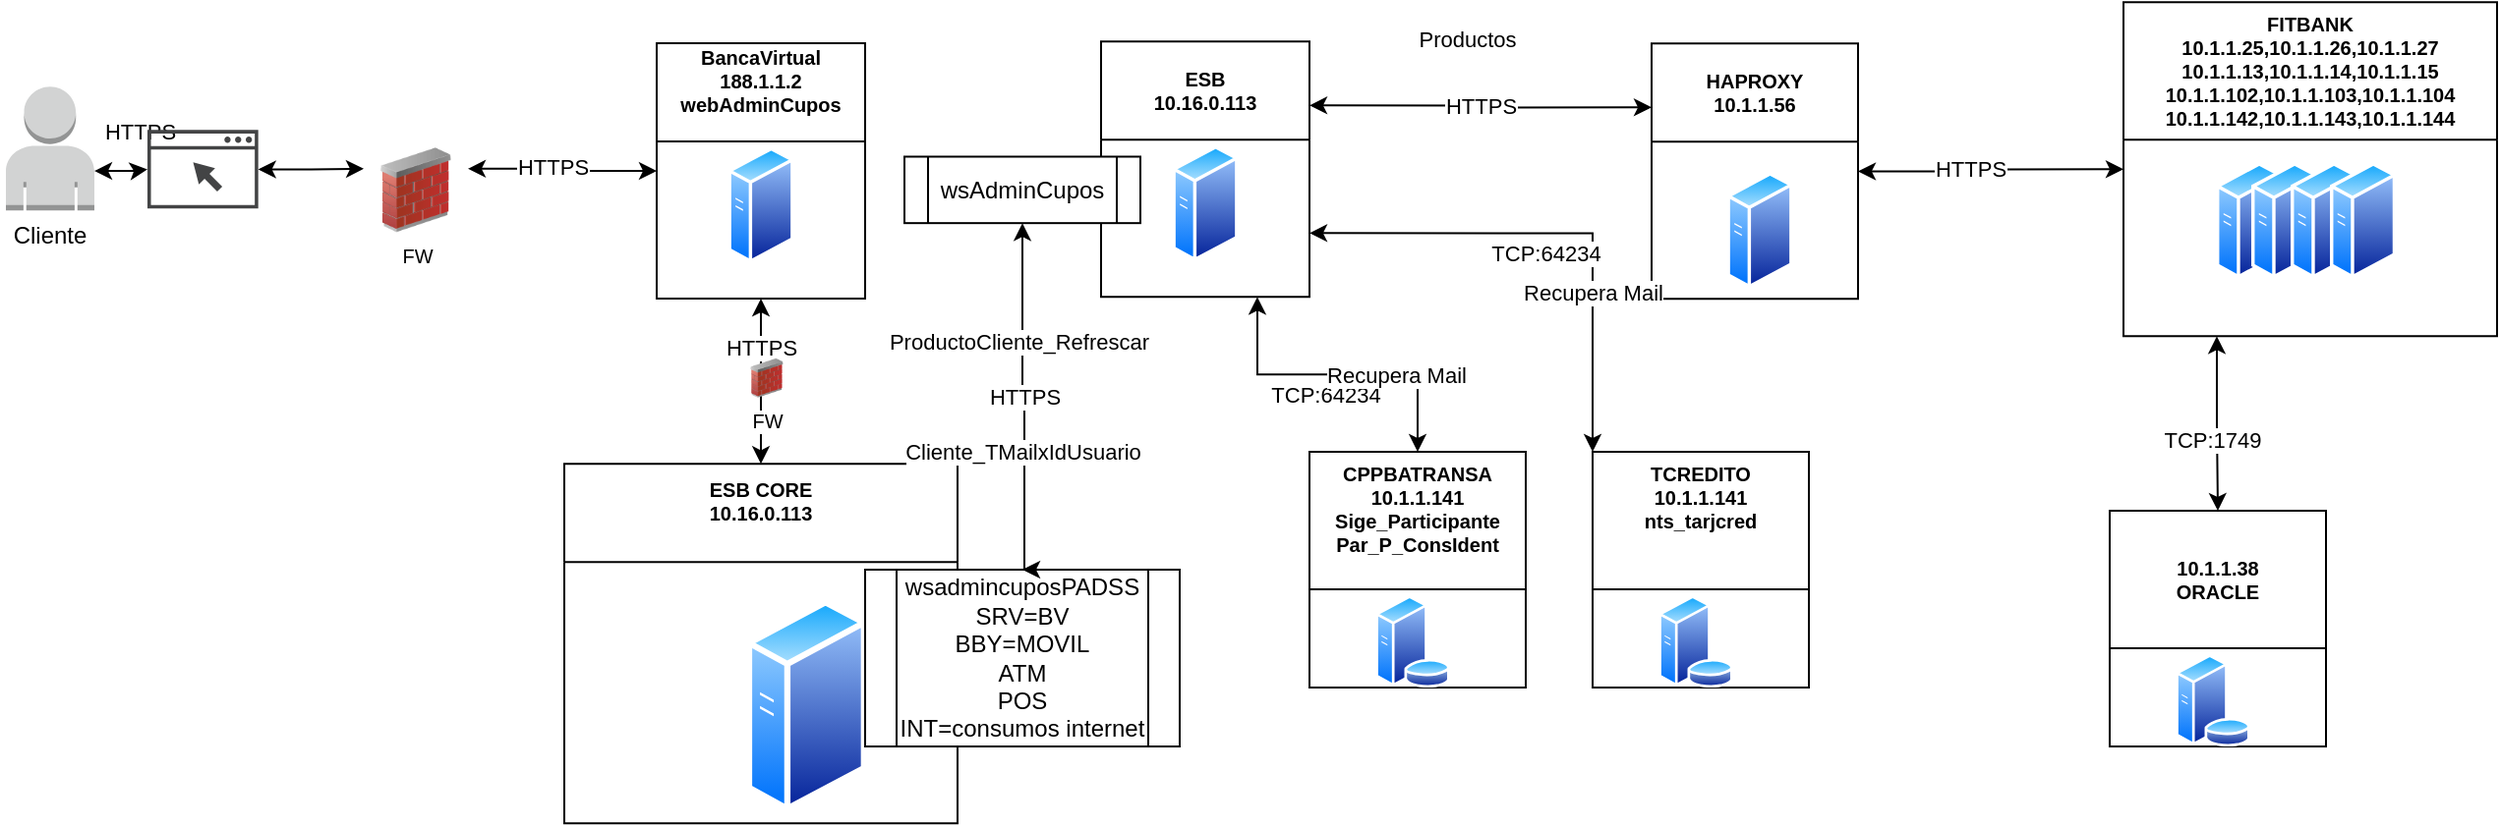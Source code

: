 <mxfile version="21.3.7" type="github">
  <diagram name="Page-1" id="Z4hU_i1W0K4hISijN-ml">
    <mxGraphModel dx="887" dy="362" grid="1" gridSize="10" guides="1" tooltips="1" connect="1" arrows="1" fold="1" page="1" pageScale="1" pageWidth="850" pageHeight="1100" math="0" shadow="0">
      <root>
        <mxCell id="0" />
        <mxCell id="1" parent="0" />
        <mxCell id="tt0dRa5JOj4n6_rr54RX-1" style="edgeStyle=orthogonalEdgeStyle;rounded=0;orthogonalLoop=1;jettySize=auto;html=1;exitX=1;exitY=0.25;exitDx=0;exitDy=0;startArrow=classic;startFill=1;entryX=0;entryY=0.5;entryDx=0;entryDy=0;" parent="1" source="tt0dRa5JOj4n6_rr54RX-4" target="tt0dRa5JOj4n6_rr54RX-15" edge="1">
          <mxGeometry relative="1" as="geometry">
            <mxPoint x="511" y="185" as="targetPoint" />
          </mxGeometry>
        </mxCell>
        <mxCell id="tt0dRa5JOj4n6_rr54RX-2" value="HTTPS" style="edgeLabel;html=1;align=center;verticalAlign=middle;resizable=0;points=[];" parent="tt0dRa5JOj4n6_rr54RX-1" vertex="1" connectable="0">
          <mxGeometry x="-0.12" y="1" relative="1" as="geometry">
            <mxPoint as="offset" />
          </mxGeometry>
        </mxCell>
        <mxCell id="tt0dRa5JOj4n6_rr54RX-3" value="HTTPS" style="edgeLabel;html=1;align=center;verticalAlign=middle;resizable=0;points=[];" parent="tt0dRa5JOj4n6_rr54RX-1" vertex="1" connectable="0">
          <mxGeometry x="-0.12" y="1" relative="1" as="geometry">
            <mxPoint x="-210" y="-18" as="offset" />
          </mxGeometry>
        </mxCell>
        <mxCell id="tt0dRa5JOj4n6_rr54RX-4" value="FW" style="image;html=1;image=img/lib/clip_art/networking/Firewall_02_128x128.png;fontSize=10;" parent="1" vertex="1">
          <mxGeometry x="195" y="95.17" width="53" height="43" as="geometry" />
        </mxCell>
        <mxCell id="tt0dRa5JOj4n6_rr54RX-5" value="ESB CORE&#xa;10.16.0.113&#xa;" style="swimlane;startSize=50;fontSize=10;" parent="1" vertex="1">
          <mxGeometry x="297" y="256.17" width="200" height="183" as="geometry">
            <mxRectangle x="310" y="150" width="130" height="23" as="alternateBounds" />
          </mxGeometry>
        </mxCell>
        <mxCell id="tt0dRa5JOj4n6_rr54RX-6" value="" style="aspect=fixed;perimeter=ellipsePerimeter;html=1;align=center;shadow=0;dashed=0;spacingTop=3;image;image=img/lib/active_directory/generic_server.svg;fontSize=10;" parent="tt0dRa5JOj4n6_rr54RX-5" vertex="1">
          <mxGeometry x="92.4" y="68" width="61.6" height="110" as="geometry" />
        </mxCell>
        <mxCell id="tt0dRa5JOj4n6_rr54RX-7" style="edgeStyle=orthogonalEdgeStyle;rounded=0;orthogonalLoop=1;jettySize=auto;html=1;exitX=1;exitY=0.68;exitDx=0;exitDy=0;exitPerimeter=0;startArrow=classic;startFill=1;" parent="1" source="tt0dRa5JOj4n6_rr54RX-11" target="tt0dRa5JOj4n6_rr54RX-9" edge="1">
          <mxGeometry relative="1" as="geometry" />
        </mxCell>
        <mxCell id="tt0dRa5JOj4n6_rr54RX-8" style="edgeStyle=orthogonalEdgeStyle;rounded=0;orthogonalLoop=1;jettySize=auto;html=1;entryX=0;entryY=0.25;entryDx=0;entryDy=0;startArrow=classic;startFill=1;" parent="1" source="tt0dRa5JOj4n6_rr54RX-9" target="tt0dRa5JOj4n6_rr54RX-4" edge="1">
          <mxGeometry relative="1" as="geometry" />
        </mxCell>
        <mxCell id="tt0dRa5JOj4n6_rr54RX-9" value="" style="sketch=0;pointerEvents=1;shadow=0;dashed=0;html=1;strokeColor=none;fillColor=#434445;aspect=fixed;labelPosition=center;verticalLabelPosition=bottom;verticalAlign=top;align=center;outlineConnect=0;shape=mxgraph.vvd.web_browser;" parent="1" vertex="1">
          <mxGeometry x="85" y="86.17" width="56.34" height="40" as="geometry" />
        </mxCell>
        <mxCell id="tt0dRa5JOj4n6_rr54RX-10" value="" style="group" parent="1" vertex="1" connectable="0">
          <mxGeometry x="10" y="64.17" width="50" height="86" as="geometry" />
        </mxCell>
        <mxCell id="tt0dRa5JOj4n6_rr54RX-11" value="" style="outlineConnect=0;dashed=0;verticalLabelPosition=bottom;verticalAlign=top;align=center;html=1;shape=mxgraph.aws3.user;fillColor=#D2D3D3;gradientColor=none;" parent="tt0dRa5JOj4n6_rr54RX-10" vertex="1">
          <mxGeometry x="3" width="45" height="63" as="geometry" />
        </mxCell>
        <mxCell id="tt0dRa5JOj4n6_rr54RX-12" value="Cliente" style="text;html=1;align=center;verticalAlign=middle;resizable=0;points=[];autosize=1;strokeColor=none;fillColor=none;" parent="tt0dRa5JOj4n6_rr54RX-10" vertex="1">
          <mxGeometry y="66" width="50" height="20" as="geometry" />
        </mxCell>
        <mxCell id="tt0dRa5JOj4n6_rr54RX-13" style="edgeStyle=orthogonalEdgeStyle;rounded=0;orthogonalLoop=1;jettySize=auto;html=1;exitX=0.5;exitY=1;exitDx=0;exitDy=0;entryX=0.5;entryY=0;entryDx=0;entryDy=0;startArrow=classic;startFill=1;" parent="1" source="tt0dRa5JOj4n6_rr54RX-15" target="tt0dRa5JOj4n6_rr54RX-5" edge="1">
          <mxGeometry relative="1" as="geometry" />
        </mxCell>
        <mxCell id="tt0dRa5JOj4n6_rr54RX-14" value="HTTPS" style="edgeLabel;html=1;align=center;verticalAlign=middle;resizable=0;points=[];" parent="tt0dRa5JOj4n6_rr54RX-13" vertex="1" connectable="0">
          <mxGeometry x="0.13" y="-2" relative="1" as="geometry">
            <mxPoint x="2" y="-23" as="offset" />
          </mxGeometry>
        </mxCell>
        <mxCell id="tt0dRa5JOj4n6_rr54RX-15" value="BancaVirtual&#xa;188.1.1.2&#xa;webAdminCupos&#xa;" style="swimlane;startSize=50;fontSize=10;" parent="1" vertex="1">
          <mxGeometry x="344" y="42" width="106" height="130" as="geometry">
            <mxRectangle x="310" y="150" width="130" height="23" as="alternateBounds" />
          </mxGeometry>
        </mxCell>
        <mxCell id="tt0dRa5JOj4n6_rr54RX-16" value="" style="aspect=fixed;perimeter=ellipsePerimeter;html=1;align=center;shadow=0;dashed=0;spacingTop=3;image;image=img/lib/active_directory/generic_server.svg;fontSize=10;" parent="tt0dRa5JOj4n6_rr54RX-15" vertex="1">
          <mxGeometry x="36.2" y="52.34" width="33.6" height="60" as="geometry" />
        </mxCell>
        <mxCell id="tt0dRa5JOj4n6_rr54RX-18" value="wsadmincuposPADSS&lt;br&gt;SRV=BV&lt;br&gt;BBY=MOVIL&lt;br&gt;ATM&lt;br&gt;POS&lt;br&gt;INT=consumos internet" style="shape=process;whiteSpace=wrap;html=1;backgroundOutline=1;" parent="1" vertex="1">
          <mxGeometry x="450" y="310" width="160" height="90" as="geometry" />
        </mxCell>
        <mxCell id="tt0dRa5JOj4n6_rr54RX-19" value="FW" style="image;html=1;image=img/lib/clip_art/networking/Firewall_02_128x128.png;fontSize=10;" parent="1" vertex="1">
          <mxGeometry x="385.5" y="202.42" width="29" height="20" as="geometry" />
        </mxCell>
        <mxCell id="tt0dRa5JOj4n6_rr54RX-20" value="FITBANK&#xa;10.1.1.25,10.1.1.26,10.1.1.27&#xa;10.1.1.13,10.1.1.14,10.1.1.15&#xa;10.1.1.102,10.1.1.103,10.1.1.104&#xa;10.1.1.142,10.1.1.143,10.1.1.144" style="swimlane;startSize=70;fontSize=10;" parent="1" vertex="1">
          <mxGeometry x="1090" y="21.17" width="190" height="170" as="geometry">
            <mxRectangle x="310" y="150" width="130" height="23" as="alternateBounds" />
          </mxGeometry>
        </mxCell>
        <mxCell id="tt0dRa5JOj4n6_rr54RX-21" value="" style="aspect=fixed;perimeter=ellipsePerimeter;html=1;align=center;shadow=0;dashed=0;spacingTop=3;image;image=img/lib/active_directory/generic_server.svg;fontSize=10;" parent="tt0dRa5JOj4n6_rr54RX-20" vertex="1">
          <mxGeometry x="47" y="81" width="33.6" height="60" as="geometry" />
        </mxCell>
        <mxCell id="tt0dRa5JOj4n6_rr54RX-22" value="" style="aspect=fixed;perimeter=ellipsePerimeter;html=1;align=center;shadow=0;dashed=0;spacingTop=3;image;image=img/lib/active_directory/generic_server.svg;fontSize=10;" parent="tt0dRa5JOj4n6_rr54RX-20" vertex="1">
          <mxGeometry x="65" y="81" width="33.6" height="60" as="geometry" />
        </mxCell>
        <mxCell id="tt0dRa5JOj4n6_rr54RX-23" value="" style="aspect=fixed;perimeter=ellipsePerimeter;html=1;align=center;shadow=0;dashed=0;spacingTop=3;image;image=img/lib/active_directory/generic_server.svg;fontSize=10;" parent="tt0dRa5JOj4n6_rr54RX-20" vertex="1">
          <mxGeometry x="85" y="81" width="33.6" height="60" as="geometry" />
        </mxCell>
        <mxCell id="tt0dRa5JOj4n6_rr54RX-24" value="" style="aspect=fixed;perimeter=ellipsePerimeter;html=1;align=center;shadow=0;dashed=0;spacingTop=3;image;image=img/lib/active_directory/generic_server.svg;fontSize=10;" parent="tt0dRa5JOj4n6_rr54RX-20" vertex="1">
          <mxGeometry x="105" y="81" width="33.6" height="60" as="geometry" />
        </mxCell>
        <mxCell id="tt0dRa5JOj4n6_rr54RX-25" style="edgeStyle=orthogonalEdgeStyle;rounded=0;orthogonalLoop=1;jettySize=auto;html=1;entryX=0;entryY=0.5;entryDx=0;entryDy=0;startArrow=classic;startFill=1;" parent="1" source="tt0dRa5JOj4n6_rr54RX-27" target="tt0dRa5JOj4n6_rr54RX-20" edge="1">
          <mxGeometry relative="1" as="geometry">
            <mxPoint x="942.5" y="170" as="targetPoint" />
          </mxGeometry>
        </mxCell>
        <mxCell id="tt0dRa5JOj4n6_rr54RX-26" value="HTTPS" style="edgeLabel;html=1;align=center;verticalAlign=middle;resizable=0;points=[];" parent="tt0dRa5JOj4n6_rr54RX-25" vertex="1" connectable="0">
          <mxGeometry x="-0.181" y="1" relative="1" as="geometry">
            <mxPoint x="1" as="offset" />
          </mxGeometry>
        </mxCell>
        <mxCell id="tt0dRa5JOj4n6_rr54RX-27" value="HAPROXY&#xa;10.1.1.56" style="swimlane;startSize=50;fontSize=10;" parent="1" vertex="1">
          <mxGeometry x="850" y="42.17" width="105" height="130" as="geometry">
            <mxRectangle x="310" y="150" width="130" height="23" as="alternateBounds" />
          </mxGeometry>
        </mxCell>
        <mxCell id="tt0dRa5JOj4n6_rr54RX-28" value="" style="aspect=fixed;perimeter=ellipsePerimeter;html=1;align=center;shadow=0;dashed=0;spacingTop=3;image;image=img/lib/active_directory/generic_server.svg;fontSize=10;" parent="tt0dRa5JOj4n6_rr54RX-27" vertex="1">
          <mxGeometry x="38.2" y="65" width="33.6" height="60" as="geometry" />
        </mxCell>
        <mxCell id="tt0dRa5JOj4n6_rr54RX-29" style="edgeStyle=orthogonalEdgeStyle;rounded=0;orthogonalLoop=1;jettySize=auto;html=1;exitX=0.75;exitY=1;exitDx=0;exitDy=0;entryX=0.5;entryY=0;entryDx=0;entryDy=0;startArrow=classic;startFill=1;" parent="1" source="mSPwb1oSsL_XrIytxSTT-1" target="tt0dRa5JOj4n6_rr54RX-31" edge="1">
          <mxGeometry relative="1" as="geometry">
            <mxPoint x="660" y="550" as="sourcePoint" />
          </mxGeometry>
        </mxCell>
        <mxCell id="tt0dRa5JOj4n6_rr54RX-30" value="TCP:64234" style="edgeLabel;html=1;align=center;verticalAlign=middle;resizable=0;points=[];" parent="tt0dRa5JOj4n6_rr54RX-29" vertex="1" connectable="0">
          <mxGeometry x="-0.041" relative="1" as="geometry">
            <mxPoint x="-3" y="10" as="offset" />
          </mxGeometry>
        </mxCell>
        <mxCell id="mSPwb1oSsL_XrIytxSTT-3" value="Recupera Mail" style="edgeLabel;html=1;align=center;verticalAlign=middle;resizable=0;points=[];" vertex="1" connectable="0" parent="tt0dRa5JOj4n6_rr54RX-29">
          <mxGeometry x="0.365" relative="1" as="geometry">
            <mxPoint as="offset" />
          </mxGeometry>
        </mxCell>
        <mxCell id="tt0dRa5JOj4n6_rr54RX-31" value="CPPBATRANSA&#xa;10.1.1.141&#xa;Sige_Participante&#xa;Par_P_ConsIdent&#xa;" style="swimlane;startSize=70;fontSize=10;" parent="1" vertex="1">
          <mxGeometry x="676" y="250.0" width="110" height="120" as="geometry">
            <mxRectangle x="310" y="150" width="130" height="23" as="alternateBounds" />
          </mxGeometry>
        </mxCell>
        <mxCell id="tt0dRa5JOj4n6_rr54RX-32" value="" style="aspect=fixed;perimeter=ellipsePerimeter;html=1;align=center;shadow=0;dashed=0;spacingTop=3;image;image=img/lib/active_directory/database_server.svg;" parent="tt0dRa5JOj4n6_rr54RX-31" vertex="1">
          <mxGeometry x="33.2" y="73" width="38.54" height="47" as="geometry" />
        </mxCell>
        <mxCell id="tt0dRa5JOj4n6_rr54RX-36" value="HTTPS" style="edgeStyle=orthogonalEdgeStyle;rounded=0;orthogonalLoop=1;jettySize=auto;html=1;startArrow=classic;startFill=1;entryX=0.5;entryY=0;entryDx=0;entryDy=0;exitX=0.5;exitY=1;exitDx=0;exitDy=0;" parent="1" edge="1" source="mSPwb1oSsL_XrIytxSTT-6">
          <mxGeometry relative="1" as="geometry">
            <mxPoint x="530" y="310" as="targetPoint" />
            <mxPoint x="530.49" y="130.112" as="sourcePoint" />
            <Array as="points">
              <mxPoint x="530" y="222" />
              <mxPoint x="531" y="222" />
            </Array>
          </mxGeometry>
        </mxCell>
        <mxCell id="mSPwb1oSsL_XrIytxSTT-7" value="ProductoCliente_Refrescar" style="edgeLabel;html=1;align=center;verticalAlign=middle;resizable=0;points=[];" vertex="1" connectable="0" parent="tt0dRa5JOj4n6_rr54RX-36">
          <mxGeometry x="-0.328" y="-2" relative="1" as="geometry">
            <mxPoint as="offset" />
          </mxGeometry>
        </mxCell>
        <mxCell id="mSPwb1oSsL_XrIytxSTT-8" value="Cliente_TMailxIdUsuario" style="edgeLabel;html=1;align=center;verticalAlign=middle;resizable=0;points=[];" vertex="1" connectable="0" parent="tt0dRa5JOj4n6_rr54RX-36">
          <mxGeometry x="0.312" y="-1" relative="1" as="geometry">
            <mxPoint as="offset" />
          </mxGeometry>
        </mxCell>
        <mxCell id="mSPwb1oSsL_XrIytxSTT-1" value="ESB&#xa;10.16.0.113" style="swimlane;startSize=50;fontSize=10;" vertex="1" parent="1">
          <mxGeometry x="570" y="41.17" width="106" height="130" as="geometry">
            <mxRectangle x="310" y="150" width="130" height="23" as="alternateBounds" />
          </mxGeometry>
        </mxCell>
        <mxCell id="mSPwb1oSsL_XrIytxSTT-2" value="" style="aspect=fixed;perimeter=ellipsePerimeter;html=1;align=center;shadow=0;dashed=0;spacingTop=3;image;image=img/lib/active_directory/generic_server.svg;fontSize=10;" vertex="1" parent="mSPwb1oSsL_XrIytxSTT-1">
          <mxGeometry x="36.2" y="52.34" width="33.6" height="60" as="geometry" />
        </mxCell>
        <mxCell id="mSPwb1oSsL_XrIytxSTT-6" value="wsAdminCupos" style="shape=process;whiteSpace=wrap;html=1;backgroundOutline=1;" vertex="1" parent="mSPwb1oSsL_XrIytxSTT-1">
          <mxGeometry x="-100" y="58.58" width="120" height="33.83" as="geometry" />
        </mxCell>
        <mxCell id="mSPwb1oSsL_XrIytxSTT-4" value="HTTPS" style="edgeStyle=orthogonalEdgeStyle;rounded=0;orthogonalLoop=1;jettySize=auto;html=1;startArrow=classic;startFill=1;entryX=0;entryY=0.25;entryDx=0;entryDy=0;exitX=1;exitY=0.25;exitDx=0;exitDy=0;" edge="1" parent="1" source="mSPwb1oSsL_XrIytxSTT-1" target="tt0dRa5JOj4n6_rr54RX-27">
          <mxGeometry relative="1" as="geometry">
            <mxPoint x="540" y="320" as="targetPoint" />
            <mxPoint x="540.49" y="140.112" as="sourcePoint" />
          </mxGeometry>
        </mxCell>
        <mxCell id="mSPwb1oSsL_XrIytxSTT-5" value="Productos" style="edgeLabel;html=1;align=center;verticalAlign=middle;resizable=0;points=[];" vertex="1" connectable="0" parent="mSPwb1oSsL_XrIytxSTT-4">
          <mxGeometry x="-0.333" y="-4" relative="1" as="geometry">
            <mxPoint x="21" y="-38" as="offset" />
          </mxGeometry>
        </mxCell>
        <mxCell id="mSPwb1oSsL_XrIytxSTT-9" value="&#xa;10.1.1.38&#xa;ORACLE&#xa;" style="swimlane;startSize=70;fontSize=10;" vertex="1" parent="1">
          <mxGeometry x="1083" y="280.0" width="110" height="120" as="geometry">
            <mxRectangle x="310" y="150" width="130" height="23" as="alternateBounds" />
          </mxGeometry>
        </mxCell>
        <mxCell id="mSPwb1oSsL_XrIytxSTT-10" value="" style="aspect=fixed;perimeter=ellipsePerimeter;html=1;align=center;shadow=0;dashed=0;spacingTop=3;image;image=img/lib/active_directory/database_server.svg;" vertex="1" parent="mSPwb1oSsL_XrIytxSTT-9">
          <mxGeometry x="33.2" y="73" width="38.54" height="47" as="geometry" />
        </mxCell>
        <mxCell id="mSPwb1oSsL_XrIytxSTT-11" style="edgeStyle=orthogonalEdgeStyle;rounded=0;orthogonalLoop=1;jettySize=auto;html=1;startArrow=classic;startFill=1;exitX=0.25;exitY=1;exitDx=0;exitDy=0;" edge="1" parent="1" source="tt0dRa5JOj4n6_rr54RX-20" target="mSPwb1oSsL_XrIytxSTT-9">
          <mxGeometry relative="1" as="geometry">
            <mxPoint x="1120" y="193" as="sourcePoint" />
            <mxPoint x="1049" y="342.17" as="targetPoint" />
          </mxGeometry>
        </mxCell>
        <mxCell id="mSPwb1oSsL_XrIytxSTT-12" value="TCP:1749" style="edgeLabel;html=1;align=center;verticalAlign=middle;resizable=0;points=[];" vertex="1" connectable="0" parent="mSPwb1oSsL_XrIytxSTT-11">
          <mxGeometry x="-0.041" relative="1" as="geometry">
            <mxPoint x="-3" y="10" as="offset" />
          </mxGeometry>
        </mxCell>
        <mxCell id="mSPwb1oSsL_XrIytxSTT-14" value="TCREDITO&#xa;10.1.1.141&#xa;nts_tarjcred&#xa;&#xa;" style="swimlane;startSize=70;fontSize=10;" vertex="1" parent="1">
          <mxGeometry x="820" y="250.0" width="110" height="120" as="geometry">
            <mxRectangle x="310" y="150" width="130" height="23" as="alternateBounds" />
          </mxGeometry>
        </mxCell>
        <mxCell id="mSPwb1oSsL_XrIytxSTT-15" value="" style="aspect=fixed;perimeter=ellipsePerimeter;html=1;align=center;shadow=0;dashed=0;spacingTop=3;image;image=img/lib/active_directory/database_server.svg;" vertex="1" parent="mSPwb1oSsL_XrIytxSTT-14">
          <mxGeometry x="33.2" y="73" width="38.54" height="47" as="geometry" />
        </mxCell>
        <mxCell id="mSPwb1oSsL_XrIytxSTT-18" style="edgeStyle=orthogonalEdgeStyle;rounded=0;orthogonalLoop=1;jettySize=auto;html=1;exitX=1;exitY=0.75;exitDx=0;exitDy=0;entryX=0;entryY=0;entryDx=0;entryDy=0;startArrow=classic;startFill=1;" edge="1" parent="1" source="mSPwb1oSsL_XrIytxSTT-1" target="mSPwb1oSsL_XrIytxSTT-14">
          <mxGeometry relative="1" as="geometry">
            <mxPoint x="660" y="181" as="sourcePoint" />
            <mxPoint x="741" y="260" as="targetPoint" />
          </mxGeometry>
        </mxCell>
        <mxCell id="mSPwb1oSsL_XrIytxSTT-19" value="TCP:64234" style="edgeLabel;html=1;align=center;verticalAlign=middle;resizable=0;points=[];" vertex="1" connectable="0" parent="mSPwb1oSsL_XrIytxSTT-18">
          <mxGeometry x="-0.041" relative="1" as="geometry">
            <mxPoint x="-3" y="10" as="offset" />
          </mxGeometry>
        </mxCell>
        <mxCell id="mSPwb1oSsL_XrIytxSTT-20" value="Recupera Mail" style="edgeLabel;html=1;align=center;verticalAlign=middle;resizable=0;points=[];" vertex="1" connectable="0" parent="mSPwb1oSsL_XrIytxSTT-18">
          <mxGeometry x="0.365" relative="1" as="geometry">
            <mxPoint as="offset" />
          </mxGeometry>
        </mxCell>
      </root>
    </mxGraphModel>
  </diagram>
</mxfile>
